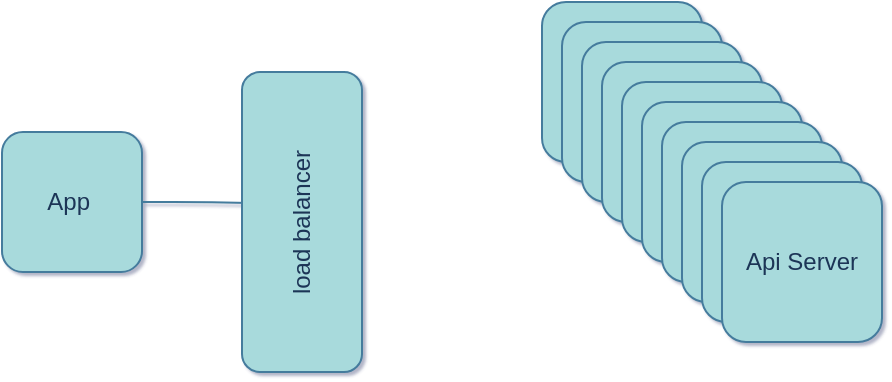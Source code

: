 <mxfile version="21.6.5" type="github">
  <diagram name="Page-1" id="poXX-Lm66gUImrB96t5R">
    <mxGraphModel dx="1567" dy="555" grid="1" gridSize="10" guides="1" tooltips="1" connect="1" arrows="1" fold="1" page="1" pageScale="1" pageWidth="850" pageHeight="1100" background="none" math="0" shadow="1">
      <root>
        <mxCell id="0" />
        <mxCell id="1" parent="0" />
        <mxCell id="CwqzxYisFT7XqCyWhn2t-5" style="edgeStyle=orthogonalEdgeStyle;rounded=1;orthogonalLoop=1;jettySize=auto;html=1;exitX=1;exitY=0.5;exitDx=0;exitDy=0;entryX=0.563;entryY=0.167;entryDx=0;entryDy=0;entryPerimeter=0;labelBackgroundColor=none;strokeColor=#457B9D;fontColor=default;" edge="1" parent="1" source="CwqzxYisFT7XqCyWhn2t-1" target="CwqzxYisFT7XqCyWhn2t-3">
          <mxGeometry relative="1" as="geometry" />
        </mxCell>
        <mxCell id="CwqzxYisFT7XqCyWhn2t-1" value="App&amp;nbsp;" style="whiteSpace=wrap;html=1;aspect=fixed;labelBackgroundColor=none;fillColor=#A8DADC;strokeColor=#457B9D;fontColor=#1D3557;rounded=1;" vertex="1" parent="1">
          <mxGeometry x="40" y="120" width="70" height="70" as="geometry" />
        </mxCell>
        <mxCell id="CwqzxYisFT7XqCyWhn2t-3" value="load balancer" style="rounded=1;whiteSpace=wrap;html=1;rotation=-90;fillColor=#A8DADC;strokeColor=#457B9D;labelBackgroundColor=none;fontColor=#1D3557;" vertex="1" parent="1">
          <mxGeometry x="115" y="135" width="150" height="60" as="geometry" />
        </mxCell>
        <mxCell id="CwqzxYisFT7XqCyWhn2t-21" value="Api Server" style="whiteSpace=wrap;html=1;aspect=fixed;labelBackgroundColor=none;fillColor=#A8DADC;strokeColor=#457B9D;fontColor=#1D3557;rounded=1;" vertex="1" parent="1">
          <mxGeometry x="310" y="55" width="80" height="80" as="geometry" />
        </mxCell>
        <mxCell id="CwqzxYisFT7XqCyWhn2t-29" value="Api Server" style="whiteSpace=wrap;html=1;aspect=fixed;labelBackgroundColor=none;fillColor=#A8DADC;strokeColor=#457B9D;fontColor=#1D3557;rounded=1;" vertex="1" parent="1">
          <mxGeometry x="320" y="65" width="80" height="80" as="geometry" />
        </mxCell>
        <mxCell id="CwqzxYisFT7XqCyWhn2t-30" value="Api Server" style="whiteSpace=wrap;html=1;aspect=fixed;labelBackgroundColor=none;fillColor=#A8DADC;strokeColor=#457B9D;fontColor=#1D3557;rounded=1;" vertex="1" parent="1">
          <mxGeometry x="330" y="75" width="80" height="80" as="geometry" />
        </mxCell>
        <mxCell id="CwqzxYisFT7XqCyWhn2t-31" value="Api Server" style="whiteSpace=wrap;html=1;aspect=fixed;labelBackgroundColor=none;fillColor=#A8DADC;strokeColor=#457B9D;fontColor=#1D3557;rounded=1;" vertex="1" parent="1">
          <mxGeometry x="340" y="85" width="80" height="80" as="geometry" />
        </mxCell>
        <mxCell id="CwqzxYisFT7XqCyWhn2t-32" value="Api Server" style="whiteSpace=wrap;html=1;aspect=fixed;labelBackgroundColor=none;fillColor=#A8DADC;strokeColor=#457B9D;fontColor=#1D3557;rounded=1;" vertex="1" parent="1">
          <mxGeometry x="350" y="95" width="80" height="80" as="geometry" />
        </mxCell>
        <mxCell id="CwqzxYisFT7XqCyWhn2t-33" value="Api Server" style="whiteSpace=wrap;html=1;aspect=fixed;labelBackgroundColor=none;fillColor=#A8DADC;strokeColor=#457B9D;fontColor=#1D3557;rounded=1;" vertex="1" parent="1">
          <mxGeometry x="360" y="105" width="80" height="80" as="geometry" />
        </mxCell>
        <mxCell id="CwqzxYisFT7XqCyWhn2t-34" value="Api Server" style="whiteSpace=wrap;html=1;aspect=fixed;labelBackgroundColor=none;fillColor=#A8DADC;strokeColor=#457B9D;fontColor=#1D3557;rounded=1;" vertex="1" parent="1">
          <mxGeometry x="370" y="115" width="80" height="80" as="geometry" />
        </mxCell>
        <mxCell id="CwqzxYisFT7XqCyWhn2t-35" value="Api Server" style="whiteSpace=wrap;html=1;aspect=fixed;labelBackgroundColor=none;fillColor=#A8DADC;strokeColor=#457B9D;fontColor=#1D3557;rounded=1;" vertex="1" parent="1">
          <mxGeometry x="380" y="125" width="80" height="80" as="geometry" />
        </mxCell>
        <mxCell id="CwqzxYisFT7XqCyWhn2t-36" value="Api Server" style="whiteSpace=wrap;html=1;aspect=fixed;labelBackgroundColor=none;fillColor=#A8DADC;strokeColor=#457B9D;fontColor=#1D3557;rounded=1;" vertex="1" parent="1">
          <mxGeometry x="390" y="135" width="80" height="80" as="geometry" />
        </mxCell>
        <mxCell id="CwqzxYisFT7XqCyWhn2t-37" value="Api Server" style="whiteSpace=wrap;html=1;aspect=fixed;labelBackgroundColor=none;fillColor=#A8DADC;strokeColor=#457B9D;fontColor=#1D3557;rounded=1;" vertex="1" parent="1">
          <mxGeometry x="400" y="145" width="80" height="80" as="geometry" />
        </mxCell>
      </root>
    </mxGraphModel>
  </diagram>
</mxfile>
